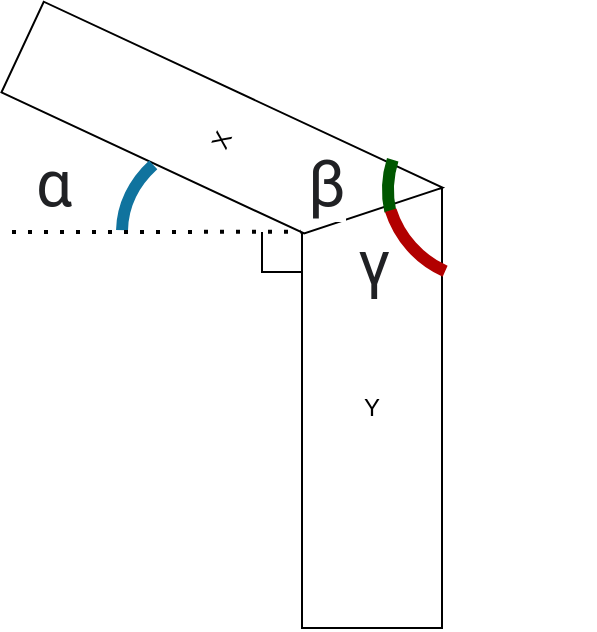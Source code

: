 <mxfile version="19.0.3" type="device"><diagram id="C5RBs43oDa-KdzZeNtuy" name="Page-1"><mxGraphModel dx="1102" dy="1025" grid="1" gridSize="10" guides="1" tooltips="1" connect="1" arrows="1" fold="1" page="1" pageScale="1" pageWidth="827" pageHeight="1169" math="0" shadow="0"><root><mxCell id="WIyWlLk6GJQsqaUBKTNV-0"/><mxCell id="WIyWlLk6GJQsqaUBKTNV-1" parent="WIyWlLk6GJQsqaUBKTNV-0"/><mxCell id="bZOkAo7u4z4GQaZgrnoh-0" value="Y" style="shape=manualInput;whiteSpace=wrap;html=1;size=8;" parent="WIyWlLk6GJQsqaUBKTNV-1" vertex="1"><mxGeometry x="375" y="474" width="70" height="220" as="geometry"/></mxCell><mxCell id="bZOkAo7u4z4GQaZgrnoh-1" value="X" style="shape=manualInput;whiteSpace=wrap;html=1;size=53;flipV=1;rotation=-65;" parent="WIyWlLk6GJQsqaUBKTNV-1" vertex="1"><mxGeometry x="310" y="340" width="50" height="220" as="geometry"/></mxCell><mxCell id="bZOkAo7u4z4GQaZgrnoh-2" value="&lt;span style=&quot;color: rgb(32, 33, 36); font-family: Roboto, arial, sans-serif; font-size: 32px; font-style: normal; font-variant-ligatures: normal; font-variant-caps: normal; font-weight: 400; letter-spacing: normal; orphans: 2; text-align: left; text-indent: 0px; text-transform: none; widows: 2; word-spacing: 0px; -webkit-text-stroke-width: 0px; background-color: rgb(255, 255, 255); text-decoration-thickness: initial; text-decoration-style: initial; text-decoration-color: initial; float: none; display: inline !important;&quot;&gt;α&lt;/span&gt;" style="text;whiteSpace=wrap;html=1;" parent="WIyWlLk6GJQsqaUBKTNV-1" vertex="1"><mxGeometry x="240" y="446" width="40" height="40" as="geometry"/></mxCell><mxCell id="bZOkAo7u4z4GQaZgrnoh-3" value="&lt;span style=&quot;color: rgb(32, 33, 36); font-family: Roboto, arial, sans-serif; font-size: 32px; font-style: normal; font-variant-ligatures: normal; font-variant-caps: normal; font-weight: 400; letter-spacing: normal; orphans: 2; text-align: left; text-indent: 0px; text-transform: none; widows: 2; word-spacing: 0px; -webkit-text-stroke-width: 0px; background-color: rgb(255, 255, 255); text-decoration-thickness: initial; text-decoration-style: initial; text-decoration-color: initial; float: none; display: inline !important;&quot;&gt;β&lt;/span&gt;" style="text;whiteSpace=wrap;html=1;" parent="WIyWlLk6GJQsqaUBKTNV-1" vertex="1"><mxGeometry x="376" y="446" width="40" height="40" as="geometry"/></mxCell><mxCell id="bZOkAo7u4z4GQaZgrnoh-4" value="&lt;span style=&quot;color: rgb(32, 33, 36); font-family: Roboto, arial, sans-serif; font-size: 32px; font-style: normal; font-variant-ligatures: normal; font-variant-caps: normal; font-weight: 400; letter-spacing: normal; orphans: 2; text-align: left; text-indent: 0px; text-transform: none; widows: 2; word-spacing: 0px; -webkit-text-stroke-width: 0px; background-color: rgb(255, 255, 255); text-decoration-thickness: initial; text-decoration-style: initial; text-decoration-color: initial; float: none; display: inline !important;&quot;&gt;γ&lt;/span&gt;" style="text;whiteSpace=wrap;html=1;" parent="WIyWlLk6GJQsqaUBKTNV-1" vertex="1"><mxGeometry x="401" y="486" width="40" height="40" as="geometry"/></mxCell><mxCell id="bZOkAo7u4z4GQaZgrnoh-5" value="" style="verticalLabelPosition=bottom;verticalAlign=top;html=1;shape=mxgraph.basic.arc;strokeColor=#10739E;strokeWidth=6;startAngle=0.753;endAngle=0.867;" parent="WIyWlLk6GJQsqaUBKTNV-1" vertex="1"><mxGeometry x="285" y="446" width="121" height="100" as="geometry"/></mxCell><mxCell id="bZOkAo7u4z4GQaZgrnoh-6" value="" style="verticalLabelPosition=bottom;verticalAlign=top;html=1;shape=mxgraph.basic.arc;strokeColor=#005700;strokeWidth=6;startAngle=0.716;endAngle=0.799;fillColor=#008a00;fontColor=#ffffff;" parent="WIyWlLk6GJQsqaUBKTNV-1" vertex="1"><mxGeometry x="418" y="425" width="100" height="100" as="geometry"/></mxCell><mxCell id="bZOkAo7u4z4GQaZgrnoh-7" value="" style="verticalLabelPosition=bottom;verticalAlign=top;html=1;shape=mxgraph.basic.arc;strokeColor=#B20000;strokeWidth=6;startAngle=0.567;endAngle=0.701;fillColor=#e51400;fontColor=#ffffff;" parent="WIyWlLk6GJQsqaUBKTNV-1" vertex="1"><mxGeometry x="417" y="420" width="100" height="100" as="geometry"/></mxCell><mxCell id="djKnAXwa9n98Mz-nKHe_-0" value="" style="endArrow=none;dashed=1;html=1;dashPattern=1 3;strokeWidth=2;rounded=0;entryX=0;entryY=0.75;entryDx=0;entryDy=0;" edge="1" parent="WIyWlLk6GJQsqaUBKTNV-1" target="bZOkAo7u4z4GQaZgrnoh-1"><mxGeometry width="50" height="50" relative="1" as="geometry"><mxPoint x="230" y="496" as="sourcePoint"/><mxPoint x="440" y="500" as="targetPoint"/></mxGeometry></mxCell><mxCell id="djKnAXwa9n98Mz-nKHe_-1" value="" style="endArrow=none;html=1;rounded=0;edgeStyle=orthogonalEdgeStyle;" edge="1" parent="WIyWlLk6GJQsqaUBKTNV-1"><mxGeometry width="50" height="50" relative="1" as="geometry"><mxPoint x="355" y="496" as="sourcePoint"/><mxPoint x="375" y="516" as="targetPoint"/><Array as="points"><mxPoint x="355" y="516"/></Array></mxGeometry></mxCell></root></mxGraphModel></diagram></mxfile>